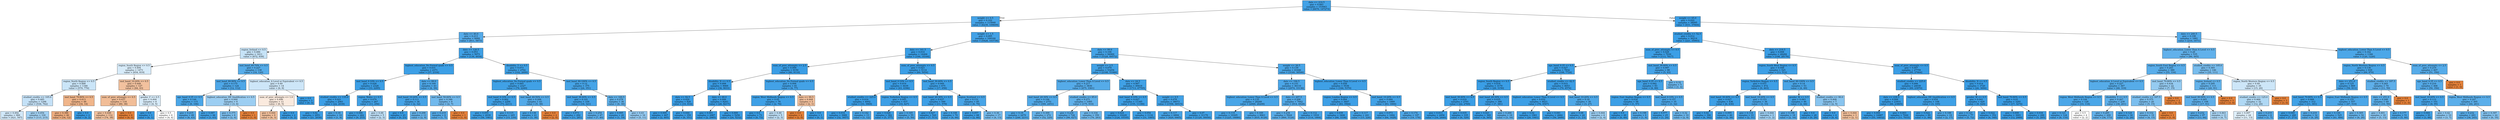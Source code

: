digraph Tree {
node [shape=box, style="filled", color="black"] ;
0 [label="date <= 214.5\ngini = 0.083\nsamples = 153943\nvalue = [6670, 147273]", fillcolor="#399de5f3"] ;
1 [label="weight <= 0.5\ngini = 0.102\nsamples = 115848\nvalue = [6239, 109609]", fillcolor="#399de5f0"] ;
0 -> 1 [labeldistance=2.5, labelangle=45, headlabel="True"] ;
2 [label="date <= 40.0\ngini = 0.213\nsamples = 6684\nvalue = [811, 5873]", fillcolor="#399de5dc"] ;
1 -> 2 ;
3 [label="region_Ireland <= 0.5\ngini = 0.486\nsamples = 1611\nvalue = [672, 939]", fillcolor="#399de549"] ;
2 -> 3 ;
4 [label="region_South Region <= 0.5\ngini = 0.494\nsamples = 1473\nvalue = [654, 819]", fillcolor="#399de533"] ;
3 -> 4 ;
5 [label="region_North Region <= 0.5\ngini = 0.488\nsamples = 1346\nvalue = [570, 776]", fillcolor="#399de544"] ;
4 -> 5 ;
6 [label="studied_credits <= 105.0\ngini = 0.485\nsamples = 1298\nvalue = [536, 762]", fillcolor="#399de54c"] ;
5 -> 6 ;
7 [label="gini = 0.492\nsamples = 968\nvalue = [421, 547]", fillcolor="#399de53b"] ;
6 -> 7 ;
8 [label="gini = 0.454\nsamples = 330\nvalue = [115, 215]", fillcolor="#399de577"] ;
6 -> 8 ;
9 [label="imd_band_70-80% <= 0.5\ngini = 0.413\nsamples = 48\nvalue = [34, 14]", fillcolor="#e5813996"] ;
5 -> 9 ;
10 [label="gini = 0.386\nsamples = 46\nvalue = [34, 12]", fillcolor="#e58139a5"] ;
9 -> 10 ;
11 [label="gini = 0.0\nsamples = 2\nvalue = [0, 2]", fillcolor="#399de5ff"] ;
9 -> 11 ;
12 [label="imd_band_10-20% <= 0.5\ngini = 0.448\nsamples = 127\nvalue = [84, 43]", fillcolor="#e581397c"] ;
4 -> 12 ;
13 [label="num_of_prev_attempts <= 0.5\ngini = 0.437\nsamples = 118\nvalue = [80, 38]", fillcolor="#e5813986"] ;
12 -> 13 ;
14 [label="gini = 0.448\nsamples = 112\nvalue = [74, 38]", fillcolor="#e581397c"] ;
13 -> 14 ;
15 [label="gini = 0.0\nsamples = 6\nvalue = [6, 0]", fillcolor="#e58139ff"] ;
13 -> 15 ;
16 [label="gender_F <= 0.5\ngini = 0.494\nsamples = 9\nvalue = [4, 5]", fillcolor="#399de533"] ;
12 -> 16 ;
17 [label="gini = 0.0\nsamples = 1\nvalue = [0, 1]", fillcolor="#399de5ff"] ;
16 -> 17 ;
18 [label="gini = 0.5\nsamples = 8\nvalue = [4, 4]", fillcolor="#e5813900"] ;
16 -> 18 ;
19 [label="imd_band_60-70% <= 0.5\ngini = 0.227\nsamples = 138\nvalue = [18, 120]", fillcolor="#399de5d9"] ;
3 -> 19 ;
20 [label="imd_band_80-90% <= 0.5\ngini = 0.175\nsamples = 124\nvalue = [12, 112]", fillcolor="#399de5e4"] ;
19 -> 20 ;
21 [label="age_band_0-35 <= 0.5\ngini = 0.144\nsamples = 115\nvalue = [9, 106]", fillcolor="#399de5e9"] ;
20 -> 21 ;
22 [label="gini = 0.215\nsamples = 49\nvalue = [6, 43]", fillcolor="#399de5db"] ;
21 -> 22 ;
23 [label="gini = 0.087\nsamples = 66\nvalue = [3, 63]", fillcolor="#399de5f3"] ;
21 -> 23 ;
24 [label="highest_education_HE Qualification <= 0.5\ngini = 0.444\nsamples = 9\nvalue = [3, 6]", fillcolor="#399de57f"] ;
20 -> 24 ;
25 [label="gini = 0.375\nsamples = 8\nvalue = [2, 6]", fillcolor="#399de5aa"] ;
24 -> 25 ;
26 [label="gini = 0.0\nsamples = 1\nvalue = [1, 0]", fillcolor="#e58139ff"] ;
24 -> 26 ;
27 [label="highest_education_A Level or Equivalent <= 0.5\ngini = 0.49\nsamples = 14\nvalue = [6, 8]", fillcolor="#399de540"] ;
19 -> 27 ;
28 [label="num_of_prev_attempts <= 1.0\ngini = 0.496\nsamples = 11\nvalue = [6, 5]", fillcolor="#e581392a"] ;
27 -> 28 ;
29 [label="gini = 0.444\nsamples = 9\nvalue = [6, 3]", fillcolor="#e581397f"] ;
28 -> 29 ;
30 [label="gini = 0.0\nsamples = 2\nvalue = [0, 2]", fillcolor="#399de5ff"] ;
28 -> 30 ;
31 [label="gini = 0.0\nsamples = 3\nvalue = [0, 3]", fillcolor="#399de5ff"] ;
27 -> 31 ;
32 [label="date <= 120.5\ngini = 0.053\nsamples = 5073\nvalue = [139, 4934]", fillcolor="#399de5f8"] ;
2 -> 32 ;
33 [label="highest_education_No Formal quals <= 0.5\ngini = 0.031\nsamples = 2371\nvalue = [37, 2334]", fillcolor="#399de5fb"] ;
32 -> 33 ;
34 [label="imd_band_0-10% <= 0.5\ngini = 0.028\nsamples = 2328\nvalue = [33, 2295]", fillcolor="#399de5fb"] ;
33 -> 34 ;
35 [label="studied_credits <= 135.0\ngini = 0.021\nsamples = 2061\nvalue = [22, 2039]", fillcolor="#399de5fc"] ;
34 -> 35 ;
36 [label="gini = 0.02\nsamples = 2051\nvalue = [21, 2030]", fillcolor="#399de5fc"] ;
35 -> 36 ;
37 [label="gini = 0.18\nsamples = 10\nvalue = [1, 9]", fillcolor="#399de5e3"] ;
35 -> 37 ;
38 [label="region_Wales <= 0.5\ngini = 0.079\nsamples = 267\nvalue = [11, 256]", fillcolor="#399de5f4"] ;
34 -> 38 ;
39 [label="gini = 0.066\nsamples = 262\nvalue = [9, 253]", fillcolor="#399de5f6"] ;
38 -> 39 ;
40 [label="gini = 0.48\nsamples = 5\nvalue = [2, 3]", fillcolor="#399de555"] ;
38 -> 40 ;
41 [label="date <= 89.0\ngini = 0.169\nsamples = 43\nvalue = [4, 39]", fillcolor="#399de5e5"] ;
33 -> 41 ;
42 [label="imd_band_10-20% <= 0.5\ngini = 0.111\nsamples = 34\nvalue = [2, 32]", fillcolor="#399de5ef"] ;
41 -> 42 ;
43 [label="gini = 0.0\nsamples = 23\nvalue = [0, 23]", fillcolor="#399de5ff"] ;
42 -> 43 ;
44 [label="gini = 0.298\nsamples = 11\nvalue = [2, 9]", fillcolor="#399de5c6"] ;
42 -> 44 ;
45 [label="imd_band_50-60% <= 0.5\ngini = 0.346\nsamples = 9\nvalue = [2, 7]", fillcolor="#399de5b6"] ;
41 -> 45 ;
46 [label="gini = 0.219\nsamples = 8\nvalue = [1, 7]", fillcolor="#399de5db"] ;
45 -> 46 ;
47 [label="gini = 0.0\nsamples = 1\nvalue = [1, 0]", fillcolor="#e58139ff"] ;
45 -> 47 ;
48 [label="disability_Y <= 0.5\ngini = 0.073\nsamples = 2702\nvalue = [102, 2600]", fillcolor="#399de5f5"] ;
32 -> 48 ;
49 [label="highest_education_No Formal quals <= 0.5\ngini = 0.065\nsamples = 2327\nvalue = [78, 2249]", fillcolor="#399de5f6"] ;
48 -> 49 ;
50 [label="imd_band_0-10% <= 0.5\ngini = 0.062\nsamples = 2284\nvalue = [73, 2211]", fillcolor="#399de5f7"] ;
49 -> 50 ;
51 [label="gini = 0.055\nsamples = 2039\nvalue = [58, 1981]", fillcolor="#399de5f8"] ;
50 -> 51 ;
52 [label="gini = 0.115\nsamples = 245\nvalue = [15, 230]", fillcolor="#399de5ee"] ;
50 -> 52 ;
53 [label="imd_band_40-50% <= 0.5\ngini = 0.206\nsamples = 43\nvalue = [5, 38]", fillcolor="#399de5dd"] ;
49 -> 53 ;
54 [label="gini = 0.136\nsamples = 41\nvalue = [3, 38]", fillcolor="#399de5eb"] ;
53 -> 54 ;
55 [label="gini = 0.0\nsamples = 2\nvalue = [2, 0]", fillcolor="#e58139ff"] ;
53 -> 55 ;
56 [label="imd_band_90-100% <= 0.5\ngini = 0.12\nsamples = 375\nvalue = [24, 351]", fillcolor="#399de5ee"] ;
48 -> 56 ;
57 [label="imd_band_30-40% <= 0.5\ngini = 0.101\nsamples = 339\nvalue = [18, 321]", fillcolor="#399de5f1"] ;
56 -> 57 ;
58 [label="gini = 0.073\nsamples = 292\nvalue = [11, 281]", fillcolor="#399de5f5"] ;
57 -> 58 ;
59 [label="gini = 0.254\nsamples = 47\nvalue = [7, 40]", fillcolor="#399de5d2"] ;
57 -> 59 ;
60 [label="date <= 169.5\ngini = 0.278\nsamples = 36\nvalue = [6, 30]", fillcolor="#399de5cc"] ;
56 -> 60 ;
61 [label="gini = 0.095\nsamples = 20\nvalue = [1, 19]", fillcolor="#399de5f2"] ;
60 -> 61 ;
62 [label="gini = 0.43\nsamples = 16\nvalue = [5, 11]", fillcolor="#399de58b"] ;
60 -> 62 ;
63 [label="weight <= 1.5\ngini = 0.095\nsamples = 109164\nvalue = [5428, 103736]", fillcolor="#399de5f2"] ;
1 -> 63 ;
64 [label="date <= 141.5\ngini = 0.014\nsamples = 14264\nvalue = [100, 14164]", fillcolor="#399de5fd"] ;
63 -> 64 ;
65 [label="num_of_prev_attempts <= 2.5\ngini = 0.009\nsamples = 9150\nvalue = [40, 9110]", fillcolor="#399de5fe"] ;
64 -> 65 ;
66 [label="disability_N <= 0.5\ngini = 0.008\nsamples = 9069\nvalue = [36, 9033]", fillcolor="#399de5fe"] ;
65 -> 66 ;
67 [label="date <= 92.5\ngini = 0.024\nsamples = 826\nvalue = [10, 816]", fillcolor="#399de5fc"] ;
66 -> 67 ;
68 [label="gini = 0.009\nsamples = 467\nvalue = [2, 465]", fillcolor="#399de5fe"] ;
67 -> 68 ;
69 [label="gini = 0.044\nsamples = 359\nvalue = [8, 351]", fillcolor="#399de5f9"] ;
67 -> 69 ;
70 [label="date <= 68.0\ngini = 0.006\nsamples = 8243\nvalue = [26, 8217]", fillcolor="#399de5fe"] ;
66 -> 70 ;
71 [label="gini = 0.001\nsamples = 2987\nvalue = [2, 2985]", fillcolor="#399de5ff"] ;
70 -> 71 ;
72 [label="gini = 0.009\nsamples = 5256\nvalue = [24, 5232]", fillcolor="#399de5fe"] ;
70 -> 72 ;
73 [label="highest_education_No Formal quals <= 0.5\ngini = 0.094\nsamples = 81\nvalue = [4, 77]", fillcolor="#399de5f2"] ;
65 -> 73 ;
74 [label="region_West Midlands Region <= 0.5\ngini = 0.05\nsamples = 78\nvalue = [2, 76]", fillcolor="#399de5f8"] ;
73 -> 74 ;
75 [label="gini = 0.0\nsamples = 73\nvalue = [0, 73]", fillcolor="#399de5ff"] ;
74 -> 75 ;
76 [label="gini = 0.48\nsamples = 5\nvalue = [2, 3]", fillcolor="#399de555"] ;
74 -> 76 ;
77 [label="date <= 99.5\ngini = 0.444\nsamples = 3\nvalue = [2, 1]", fillcolor="#e581397f"] ;
73 -> 77 ;
78 [label="gini = 0.0\nsamples = 2\nvalue = [2, 0]", fillcolor="#e58139ff"] ;
77 -> 78 ;
79 [label="gini = 0.0\nsamples = 1\nvalue = [0, 1]", fillcolor="#399de5ff"] ;
77 -> 79 ;
80 [label="num_of_prev_attempts <= 0.5\ngini = 0.023\nsamples = 5114\nvalue = [60, 5054]", fillcolor="#399de5fc"] ;
64 -> 80 ;
81 [label="imd_band_0-10% <= 0.5\ngini = 0.019\nsamples = 4439\nvalue = [43, 4396]", fillcolor="#399de5fd"] ;
80 -> 81 ;
82 [label="studied_credits <= 225.0\ngini = 0.016\nsamples = 4002\nvalue = [33, 3969]", fillcolor="#399de5fd"] ;
81 -> 82 ;
83 [label="gini = 0.016\nsamples = 3989\nvalue = [32, 3957]", fillcolor="#399de5fd"] ;
82 -> 83 ;
84 [label="gini = 0.142\nsamples = 13\nvalue = [1, 12]", fillcolor="#399de5ea"] ;
82 -> 84 ;
85 [label="region_Yorkshire Region <= 0.5\ngini = 0.045\nsamples = 437\nvalue = [10, 427]", fillcolor="#399de5f9"] ;
81 -> 85 ;
86 [label="gini = 0.026\nsamples = 382\nvalue = [5, 377]", fillcolor="#399de5fc"] ;
85 -> 86 ;
87 [label="gini = 0.165\nsamples = 55\nvalue = [5, 50]", fillcolor="#399de5e6"] ;
85 -> 87 ;
88 [label="imd_band_30-40% <= 0.5\ngini = 0.049\nsamples = 675\nvalue = [17, 658]", fillcolor="#399de5f8"] ;
80 -> 88 ;
89 [label="imd_band_20-30% <= 0.5\ngini = 0.037\nsamples = 590\nvalue = [11, 579]", fillcolor="#399de5fa"] ;
88 -> 89 ;
90 [label="gini = 0.027\nsamples = 520\nvalue = [7, 513]", fillcolor="#399de5fc"] ;
89 -> 90 ;
91 [label="gini = 0.108\nsamples = 70\nvalue = [4, 66]", fillcolor="#399de5f0"] ;
89 -> 91 ;
92 [label="region_Scotland <= 0.5\ngini = 0.131\nsamples = 85\nvalue = [6, 79]", fillcolor="#399de5ec"] ;
88 -> 92 ;
93 [label="gini = 0.057\nsamples = 68\nvalue = [2, 66]", fillcolor="#399de5f7"] ;
92 -> 93 ;
94 [label="gini = 0.36\nsamples = 17\nvalue = [4, 13]", fillcolor="#399de5b1"] ;
92 -> 94 ;
95 [label="date <= 99.0\ngini = 0.106\nsamples = 94900\nvalue = [5328, 89572]", fillcolor="#399de5f0"] ;
63 -> 95 ;
96 [label="weight <= 2.5\ngini = 0.079\nsamples = 53254\nvalue = [2188, 51066]", fillcolor="#399de5f4"] ;
95 -> 96 ;
97 [label="highest_education_Lower Than A Level <= 0.5\ngini = 0.217\nsamples = 3836\nvalue = [475, 3361]", fillcolor="#399de5db"] ;
96 -> 97 ;
98 [label="imd_band_20-30% <= 0.5\ngini = 0.194\nsamples = 2751\nvalue = [300, 2451]", fillcolor="#399de5e0"] ;
97 -> 98 ;
99 [label="gini = 0.18\nsamples = 2479\nvalue = [248, 2231]", fillcolor="#399de5e3"] ;
98 -> 99 ;
100 [label="gini = 0.309\nsamples = 272\nvalue = [52, 220]", fillcolor="#399de5c3"] ;
98 -> 100 ;
101 [label="studied_credits <= 85.0\ngini = 0.271\nsamples = 1085\nvalue = [175, 910]", fillcolor="#399de5ce"] ;
97 -> 101 ;
102 [label="gini = 0.236\nsamples = 726\nvalue = [99, 627]", fillcolor="#399de5d7"] ;
101 -> 102 ;
103 [label="gini = 0.334\nsamples = 359\nvalue = [76, 283]", fillcolor="#399de5bb"] ;
101 -> 103 ;
104 [label="date <= 24.5\ngini = 0.067\nsamples = 49418\nvalue = [1713, 47705]", fillcolor="#399de5f6"] ;
96 -> 104 ;
105 [label="imd_band_0-10% <= 0.5\ngini = 0.027\nsamples = 11345\nvalue = [155, 11190]", fillcolor="#399de5fb"] ;
104 -> 105 ;
106 [label="gini = 0.024\nsamples = 10229\nvalue = [124, 10105]", fillcolor="#399de5fc"] ;
105 -> 106 ;
107 [label="gini = 0.054\nsamples = 1116\nvalue = [31, 1085]", fillcolor="#399de5f8"] ;
105 -> 107 ;
108 [label="weight <= 9.5\ngini = 0.078\nsamples = 38073\nvalue = [1558, 36515]", fillcolor="#399de5f4"] ;
104 -> 108 ;
109 [label="gini = 0.117\nsamples = 6894\nvalue = [429, 6465]", fillcolor="#399de5ee"] ;
108 -> 109 ;
110 [label="gini = 0.07\nsamples = 31179\nvalue = [1129, 30050]", fillcolor="#399de5f5"] ;
108 -> 110 ;
111 [label="weight <= 26.5\ngini = 0.139\nsamples = 41646\nvalue = [3140, 38506]", fillcolor="#399de5ea"] ;
95 -> 111 ;
112 [label="date <= 194.5\ngini = 0.151\nsamples = 36110\nvalue = [2974, 33136]", fillcolor="#399de5e8"] ;
111 -> 112 ;
113 [label="highest_education_Lower Than A Level <= 0.5\ngini = 0.135\nsamples = 28268\nvalue = [2060, 26208]", fillcolor="#399de5eb"] ;
112 -> 113 ;
114 [label="gini = 0.119\nsamples = 19305\nvalue = [1225, 18080]", fillcolor="#399de5ee"] ;
113 -> 114 ;
115 [label="gini = 0.169\nsamples = 8963\nvalue = [835, 8128]", fillcolor="#399de5e5"] ;
113 -> 115 ;
116 [label="date <= 207.5\ngini = 0.206\nsamples = 7842\nvalue = [914, 6928]", fillcolor="#399de5dd"] ;
112 -> 116 ;
117 [label="gini = 0.234\nsamples = 5924\nvalue = [800, 5124]", fillcolor="#399de5d7"] ;
116 -> 117 ;
118 [label="gini = 0.112\nsamples = 1918\nvalue = [114, 1804]", fillcolor="#399de5ef"] ;
116 -> 118 ;
119 [label="highest_education_Lower Than A Level <= 0.5\ngini = 0.058\nsamples = 5536\nvalue = [166, 5370]", fillcolor="#399de5f7"] ;
111 -> 119 ;
120 [label="region_London Region <= 0.5\ngini = 0.044\nsamples = 3647\nvalue = [83, 3564]", fillcolor="#399de5f9"] ;
119 -> 120 ;
121 [label="gini = 0.039\nsamples = 3406\nvalue = [68, 3338]", fillcolor="#399de5fa"] ;
120 -> 121 ;
122 [label="gini = 0.117\nsamples = 241\nvalue = [15, 226]", fillcolor="#399de5ee"] ;
120 -> 122 ;
123 [label="imd_band_10-20% <= 0.5\ngini = 0.084\nsamples = 1889\nvalue = [83, 1806]", fillcolor="#399de5f3"] ;
119 -> 123 ;
124 [label="gini = 0.073\nsamples = 1692\nvalue = [64, 1628]", fillcolor="#399de5f5"] ;
123 -> 124 ;
125 [label="gini = 0.174\nsamples = 197\nvalue = [19, 178]", fillcolor="#399de5e4"] ;
123 -> 125 ;
126 [label="weight <= 65.0\ngini = 0.022\nsamples = 38095\nvalue = [431, 37664]", fillcolor="#399de5fc"] ;
0 -> 126 [labeldistance=2.5, labelangle=-45, headlabel="False"] ;
127 [label="studied_credits <= 52.5\ngini = 0.012\nsamples = 36214\nvalue = [221, 35993]", fillcolor="#399de5fd"] ;
126 -> 127 ;
128 [label="num_of_prev_attempts <= 0.5\ngini = 0.028\nsamples = 7930\nvalue = [113, 7817]", fillcolor="#399de5fb"] ;
127 -> 128 ;
129 [label="age_band_0-35 <= 0.5\ngini = 0.027\nsamples = 7832\nvalue = [108, 7724]", fillcolor="#399de5fb"] ;
128 -> 129 ;
130 [label="region_South Region <= 0.5\ngini = 0.018\nsamples = 3179\nvalue = [29, 3150]", fillcolor="#399de5fd"] ;
129 -> 130 ;
131 [label="imd_band_30-40% <= 0.5\ngini = 0.016\nsamples = 2791\nvalue = [22, 2769]", fillcolor="#399de5fd"] ;
130 -> 131 ;
132 [label="gini = 0.013\nsamples = 2456\nvalue = [16, 2440]", fillcolor="#399de5fd"] ;
131 -> 132 ;
133 [label="gini = 0.035\nsamples = 335\nvalue = [6, 329]", fillcolor="#399de5fa"] ;
131 -> 133 ;
134 [label="imd_band_20-30% <= 0.5\ngini = 0.035\nsamples = 388\nvalue = [7, 381]", fillcolor="#399de5fa"] ;
130 -> 134 ;
135 [label="gini = 0.021\nsamples = 369\nvalue = [4, 365]", fillcolor="#399de5fc"] ;
134 -> 135 ;
136 [label="gini = 0.266\nsamples = 19\nvalue = [3, 16]", fillcolor="#399de5cf"] ;
134 -> 136 ;
137 [label="studied_credits <= 42.5\ngini = 0.033\nsamples = 4653\nvalue = [79, 4574]", fillcolor="#399de5fb"] ;
129 -> 137 ;
138 [label="highest_education_Lower Than A Level <= 0.5\ngini = 0.032\nsamples = 4623\nvalue = [76, 4547]", fillcolor="#399de5fb"] ;
137 -> 138 ;
139 [label="gini = 0.02\nsamples = 1961\nvalue = [20, 1941]", fillcolor="#399de5fc"] ;
138 -> 139 ;
140 [label="gini = 0.041\nsamples = 2662\nvalue = [56, 2606]", fillcolor="#399de5fa"] ;
138 -> 140 ;
141 [label="imd_band_10-20% <= 0.5\ngini = 0.18\nsamples = 30\nvalue = [3, 27]", fillcolor="#399de5e3"] ;
137 -> 141 ;
142 [label="gini = 0.08\nsamples = 24\nvalue = [1, 23]", fillcolor="#399de5f4"] ;
141 -> 142 ;
143 [label="gini = 0.444\nsamples = 6\nvalue = [2, 4]", fillcolor="#399de57f"] ;
141 -> 143 ;
144 [label="imd_band_30-40% <= 0.5\ngini = 0.097\nsamples = 98\nvalue = [5, 93]", fillcolor="#399de5f1"] ;
128 -> 144 ;
145 [label="age_band_0-35 <= 0.5\ngini = 0.082\nsamples = 93\nvalue = [4, 89]", fillcolor="#399de5f4"] ;
144 -> 145 ;
146 [label="region_East Anglian Region <= 0.5\ngini = 0.034\nsamples = 58\nvalue = [1, 57]", fillcolor="#399de5fb"] ;
145 -> 146 ;
147 [label="gini = 0.0\nsamples = 49\nvalue = [0, 49]", fillcolor="#399de5ff"] ;
146 -> 147 ;
148 [label="gini = 0.198\nsamples = 9\nvalue = [1, 8]", fillcolor="#399de5df"] ;
146 -> 148 ;
149 [label="imd_band_0-10% <= 0.5\ngini = 0.157\nsamples = 35\nvalue = [3, 32]", fillcolor="#399de5e7"] ;
145 -> 149 ;
150 [label="gini = 0.077\nsamples = 25\nvalue = [1, 24]", fillcolor="#399de5f4"] ;
149 -> 150 ;
151 [label="gini = 0.32\nsamples = 10\nvalue = [2, 8]", fillcolor="#399de5bf"] ;
149 -> 151 ;
152 [label="gini = 0.32\nsamples = 5\nvalue = [1, 4]", fillcolor="#399de5bf"] ;
144 -> 152 ;
153 [label="date <= 218.5\ngini = 0.008\nsamples = 28284\nvalue = [108, 28176]", fillcolor="#399de5fe"] ;
127 -> 153 ;
154 [label="region_South West Region <= 0.5\ngini = 0.048\nsamples = 525\nvalue = [13, 512]", fillcolor="#399de5f9"] ;
153 -> 154 ;
155 [label="region_Yorkshire Region <= 0.5\ngini = 0.037\nsamples = 472\nvalue = [9, 463]", fillcolor="#399de5fa"] ;
154 -> 155 ;
156 [label="imd_band_30-40% <= 0.5\ngini = 0.027\nsamples = 436\nvalue = [6, 430]", fillcolor="#399de5fb"] ;
155 -> 156 ;
157 [label="gini = 0.02\nsamples = 396\nvalue = [4, 392]", fillcolor="#399de5fc"] ;
156 -> 157 ;
158 [label="gini = 0.095\nsamples = 40\nvalue = [2, 38]", fillcolor="#399de5f2"] ;
156 -> 158 ;
159 [label="imd_band_10-20% <= 0.5\ngini = 0.153\nsamples = 36\nvalue = [3, 33]", fillcolor="#399de5e8"] ;
155 -> 159 ;
160 [label="gini = 0.114\nsamples = 33\nvalue = [2, 31]", fillcolor="#399de5ef"] ;
159 -> 160 ;
161 [label="gini = 0.444\nsamples = 3\nvalue = [1, 2]", fillcolor="#399de57f"] ;
159 -> 161 ;
162 [label="imd_band_90-100% <= 0.5\ngini = 0.14\nsamples = 53\nvalue = [4, 49]", fillcolor="#399de5ea"] ;
154 -> 162 ;
163 [label="gender_M <= 0.5\ngini = 0.083\nsamples = 46\nvalue = [2, 44]", fillcolor="#399de5f3"] ;
162 -> 163 ;
164 [label="gini = 0.198\nsamples = 18\nvalue = [2, 16]", fillcolor="#399de5df"] ;
163 -> 164 ;
165 [label="gini = 0.0\nsamples = 28\nvalue = [0, 28]", fillcolor="#399de5ff"] ;
163 -> 165 ;
166 [label="studied_credits <= 90.0\ngini = 0.408\nsamples = 7\nvalue = [2, 5]", fillcolor="#399de599"] ;
162 -> 166 ;
167 [label="gini = 0.0\nsamples = 4\nvalue = [0, 4]", fillcolor="#399de5ff"] ;
166 -> 167 ;
168 [label="gini = 0.444\nsamples = 3\nvalue = [2, 1]", fillcolor="#e581397f"] ;
166 -> 168 ;
169 [label="num_of_prev_attempts <= 0.5\ngini = 0.007\nsamples = 27759\nvalue = [95, 27664]", fillcolor="#399de5fe"] ;
153 -> 169 ;
170 [label="studied_credits <= 225.0\ngini = 0.006\nsamples = 24039\nvalue = [69, 23970]", fillcolor="#399de5fe"] ;
169 -> 170 ;
171 [label="date <= 238.5\ngini = 0.006\nsamples = 23931\nvalue = [66, 23865]", fillcolor="#399de5fe"] ;
170 -> 171 ;
172 [label="gini = 0.006\nsamples = 16887\nvalue = [55, 16832]", fillcolor="#399de5fe"] ;
171 -> 172 ;
173 [label="gini = 0.003\nsamples = 7044\nvalue = [11, 7033]", fillcolor="#399de5ff"] ;
171 -> 173 ;
174 [label="highest_education_HE Qualification <= 0.5\ngini = 0.054\nsamples = 108\nvalue = [3, 105]", fillcolor="#399de5f8"] ;
170 -> 174 ;
175 [label="gini = 0.022\nsamples = 89\nvalue = [1, 88]", fillcolor="#399de5fc"] ;
174 -> 175 ;
176 [label="gini = 0.188\nsamples = 19\nvalue = [2, 17]", fillcolor="#399de5e1"] ;
174 -> 176 ;
177 [label="disability_N <= 0.5\ngini = 0.014\nsamples = 3720\nvalue = [26, 3694]", fillcolor="#399de5fd"] ;
169 -> 177 ;
178 [label="gender_M <= 0.5\ngini = 0.041\nsamples = 429\nvalue = [9, 420]", fillcolor="#399de5fa"] ;
177 -> 178 ;
179 [label="gini = 0.121\nsamples = 77\nvalue = [5, 72]", fillcolor="#399de5ed"] ;
178 -> 179 ;
180 [label="gini = 0.022\nsamples = 352\nvalue = [4, 348]", fillcolor="#399de5fc"] ;
178 -> 180 ;
181 [label="imd_band_70-80% <= 0.5\ngini = 0.01\nsamples = 3291\nvalue = [17, 3274]", fillcolor="#399de5fe"] ;
177 -> 181 ;
182 [label="gini = 0.008\nsamples = 3001\nvalue = [12, 2989]", fillcolor="#399de5fe"] ;
181 -> 182 ;
183 [label="gini = 0.034\nsamples = 290\nvalue = [5, 285]", fillcolor="#399de5fb"] ;
181 -> 183 ;
184 [label="date <= 240.5\ngini = 0.198\nsamples = 1881\nvalue = [210, 1671]", fillcolor="#399de5df"] ;
126 -> 184 ;
185 [label="highest_education_Lower Than A Level <= 0.5\ngini = 0.28\nsamples = 535\nvalue = [90, 445]", fillcolor="#399de5cb"] ;
184 -> 185 ;
186 [label="region_South East Region <= 0.5\ngini = 0.243\nsamples = 389\nvalue = [55, 334]", fillcolor="#399de5d5"] ;
185 -> 186 ;
187 [label="highest_education_A Level or Equivalent <= 0.5\ngini = 0.227\nsamples = 367\nvalue = [48, 319]", fillcolor="#399de5d9"] ;
186 -> 187 ;
188 [label="region_West Midlands Region <= 0.5\ngini = 0.144\nsamples = 128\nvalue = [10, 118]", fillcolor="#399de5e9"] ;
187 -> 188 ;
189 [label="gini = 0.121\nsamples = 124\nvalue = [8, 116]", fillcolor="#399de5ed"] ;
188 -> 189 ;
190 [label="gini = 0.5\nsamples = 4\nvalue = [2, 2]", fillcolor="#e5813900"] ;
188 -> 190 ;
191 [label="disability_Y <= 0.5\ngini = 0.267\nsamples = 239\nvalue = [38, 201]", fillcolor="#399de5cf"] ;
187 -> 191 ;
192 [label="gini = 0.285\nsamples = 209\nvalue = [36, 173]", fillcolor="#399de5ca"] ;
191 -> 192 ;
193 [label="gini = 0.124\nsamples = 30\nvalue = [2, 28]", fillcolor="#399de5ed"] ;
191 -> 193 ;
194 [label="imd_band_70-80% <= 0.5\ngini = 0.434\nsamples = 22\nvalue = [7, 15]", fillcolor="#399de588"] ;
186 -> 194 ;
195 [label="studied_credits <= 167.5\ngini = 0.375\nsamples = 20\nvalue = [5, 15]", fillcolor="#399de5aa"] ;
194 -> 195 ;
196 [label="gini = 0.332\nsamples = 19\nvalue = [4, 15]", fillcolor="#399de5bb"] ;
195 -> 196 ;
197 [label="gini = 0.0\nsamples = 1\nvalue = [1, 0]", fillcolor="#e58139ff"] ;
195 -> 197 ;
198 [label="gini = 0.0\nsamples = 2\nvalue = [2, 0]", fillcolor="#e58139ff"] ;
194 -> 198 ;
199 [label="studied_credits <= 105.0\ngini = 0.365\nsamples = 146\nvalue = [35, 111]", fillcolor="#399de5af"] ;
185 -> 199 ;
200 [label="region_Ireland <= 0.5\ngini = 0.295\nsamples = 111\nvalue = [20, 91]", fillcolor="#399de5c7"] ;
199 -> 200 ;
201 [label="imd_band_80-90% <= 0.5\ngini = 0.265\nsamples = 108\nvalue = [17, 91]", fillcolor="#399de5cf"] ;
200 -> 201 ;
202 [label="gini = 0.232\nsamples = 97\nvalue = [13, 84]", fillcolor="#399de5d8"] ;
201 -> 202 ;
203 [label="gini = 0.463\nsamples = 11\nvalue = [4, 7]", fillcolor="#399de56d"] ;
201 -> 203 ;
204 [label="gini = 0.0\nsamples = 3\nvalue = [3, 0]", fillcolor="#e58139ff"] ;
200 -> 204 ;
205 [label="region_North Western Region <= 0.5\ngini = 0.49\nsamples = 35\nvalue = [15, 20]", fillcolor="#399de540"] ;
199 -> 205 ;
206 [label="studied_credits <= 125.0\ngini = 0.469\nsamples = 32\nvalue = [12, 20]", fillcolor="#399de566"] ;
205 -> 206 ;
207 [label="gini = 0.497\nsamples = 24\nvalue = [11, 13]", fillcolor="#399de527"] ;
206 -> 207 ;
208 [label="gini = 0.219\nsamples = 8\nvalue = [1, 7]", fillcolor="#399de5db"] ;
206 -> 208 ;
209 [label="gini = 0.0\nsamples = 3\nvalue = [3, 0]", fillcolor="#e58139ff"] ;
205 -> 209 ;
210 [label="highest_education_Lower Than A Level <= 0.5\ngini = 0.162\nsamples = 1346\nvalue = [120, 1226]", fillcolor="#399de5e6"] ;
184 -> 210 ;
211 [label="region_North Western Region <= 0.5\ngini = 0.136\nsamples = 939\nvalue = [69, 870]", fillcolor="#399de5eb"] ;
210 -> 211 ;
212 [label="date <= 251.0\ngini = 0.125\nsamples = 869\nvalue = [58, 811]", fillcolor="#399de5ed"] ;
211 -> 212 ;
213 [label="imd_band_70-80% <= 0.5\ngini = 0.068\nsamples = 312\nvalue = [11, 301]", fillcolor="#399de5f6"] ;
212 -> 213 ;
214 [label="gini = 0.049\nsamples = 280\nvalue = [7, 273]", fillcolor="#399de5f8"] ;
213 -> 214 ;
215 [label="gini = 0.219\nsamples = 32\nvalue = [4, 28]", fillcolor="#399de5db"] ;
213 -> 215 ;
216 [label="region_East Midlands Region <= 0.5\ngini = 0.155\nsamples = 557\nvalue = [47, 510]", fillcolor="#399de5e7"] ;
212 -> 216 ;
217 [label="gini = 0.144\nsamples = 525\nvalue = [41, 484]", fillcolor="#399de5e9"] ;
216 -> 217 ;
218 [label="gini = 0.305\nsamples = 32\nvalue = [6, 26]", fillcolor="#399de5c4"] ;
216 -> 218 ;
219 [label="studied_credits <= 187.5\ngini = 0.265\nsamples = 70\nvalue = [11, 59]", fillcolor="#399de5cf"] ;
211 -> 219 ;
220 [label="date <= 251.0\ngini = 0.248\nsamples = 69\nvalue = [10, 59]", fillcolor="#399de5d4"] ;
219 -> 220 ;
221 [label="gini = 0.401\nsamples = 18\nvalue = [5, 13]", fillcolor="#399de59d"] ;
220 -> 221 ;
222 [label="gini = 0.177\nsamples = 51\nvalue = [5, 46]", fillcolor="#399de5e3"] ;
220 -> 222 ;
223 [label="gini = 0.0\nsamples = 1\nvalue = [1, 0]", fillcolor="#e58139ff"] ;
219 -> 223 ;
224 [label="num_of_prev_attempts <= 2.5\ngini = 0.219\nsamples = 407\nvalue = [51, 356]", fillcolor="#399de5da"] ;
210 -> 224 ;
225 [label="age_band_0-35 <= 0.5\ngini = 0.216\nsamples = 406\nvalue = [50, 356]", fillcolor="#399de5db"] ;
224 -> 225 ;
226 [label="imd_band_10-20% <= 0.5\ngini = 0.112\nsamples = 101\nvalue = [6, 95]", fillcolor="#399de5ef"] ;
225 -> 226 ;
227 [label="gini = 0.064\nsamples = 91\nvalue = [3, 88]", fillcolor="#399de5f6"] ;
226 -> 227 ;
228 [label="gini = 0.42\nsamples = 10\nvalue = [3, 7]", fillcolor="#399de592"] ;
226 -> 228 ;
229 [label="region_West Midlands Region <= 0.5\ngini = 0.247\nsamples = 305\nvalue = [44, 261]", fillcolor="#399de5d4"] ;
225 -> 229 ;
230 [label="gini = 0.232\nsamples = 283\nvalue = [38, 245]", fillcolor="#399de5d7"] ;
229 -> 230 ;
231 [label="gini = 0.397\nsamples = 22\nvalue = [6, 16]", fillcolor="#399de59f"] ;
229 -> 231 ;
232 [label="gini = 0.0\nsamples = 1\nvalue = [1, 0]", fillcolor="#e58139ff"] ;
224 -> 232 ;
}